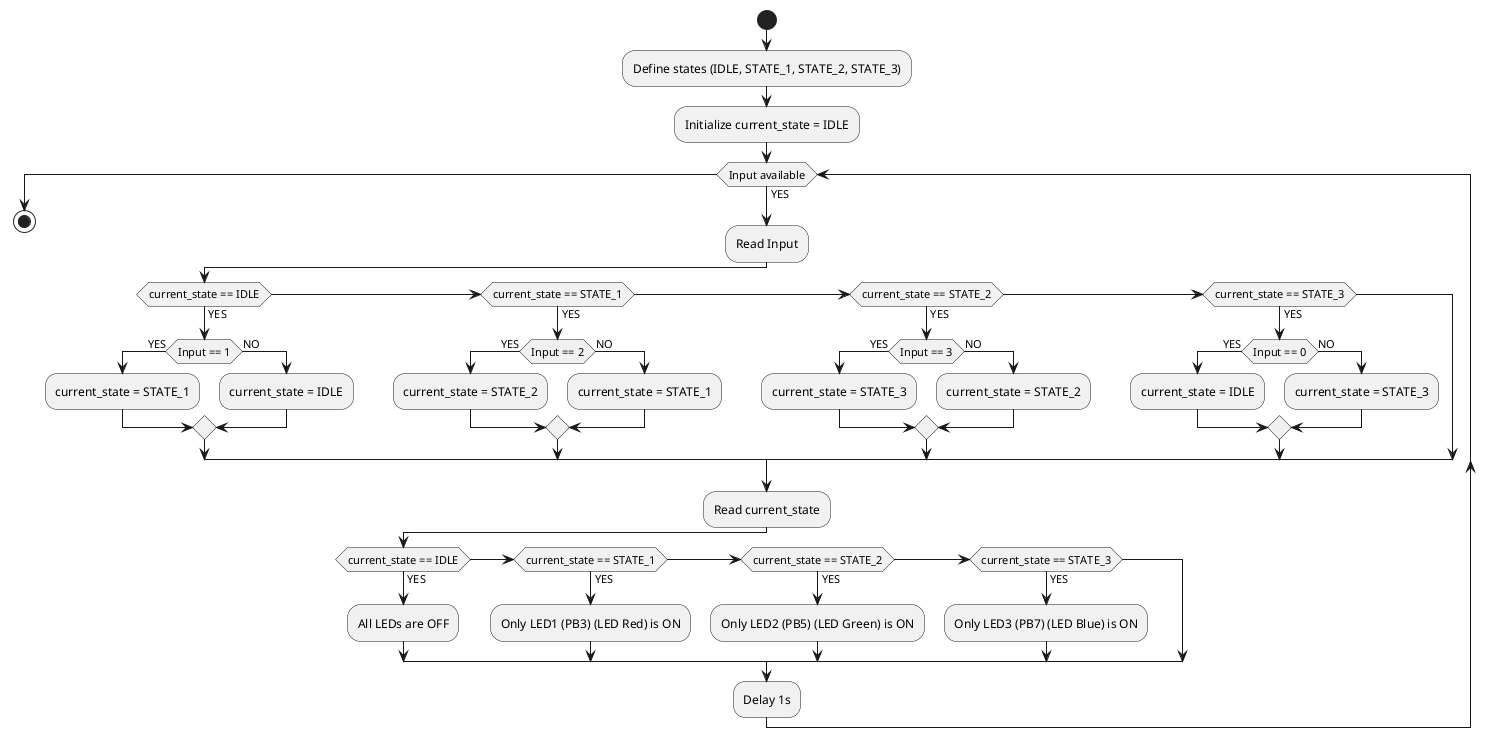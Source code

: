 @startuml Flowchart_Exercise-1
start

:Define states (IDLE, STATE_1, STATE_2, STATE_3);
:Initialize current_state = IDLE;

while (Input available) is (YES)
    :Read Input;
    if (current_state == IDLE) then (YES)
        if (Input == 1) then (YES)
            :current_state = STATE_1;
        else (NO)
            :current_state = IDLE; 
        endif
    elseif (current_state == STATE_1) then (YES)
        if (Input == 2) then (YES)
            :current_state = STATE_2;
        else (NO)
            :current_state = STATE_1;
        endif
    elseif (current_state == STATE_2) then (YES)
        if (Input == 3) then (YES)
            :current_state = STATE_3;
        else (NO)
            :current_state = STATE_2;
        endif
    elseif (current_state == STATE_3) then (YES)
        if (Input == 0) then (YES)
            :current_state = IDLE;
        else (NO)
            :current_state = STATE_3;
        endif
    endif

    :Read current_state;
    if (current_state == IDLE) then (YES)
        :All LEDs are OFF;
    elseif (current_state == STATE_1) then (YES)
        :Only LED1 (PB3) (LED Red) is ON;
    elseif (current_state == STATE_2) then (YES)
        :Only LED2 (PB5) (LED Green) is ON;
    elseif (current_state == STATE_3) then (YES)
        :Only LED3 (PB7) (LED Blue) is ON;
    endif
    :Delay 1s;
endwhile

stop
@enduml
